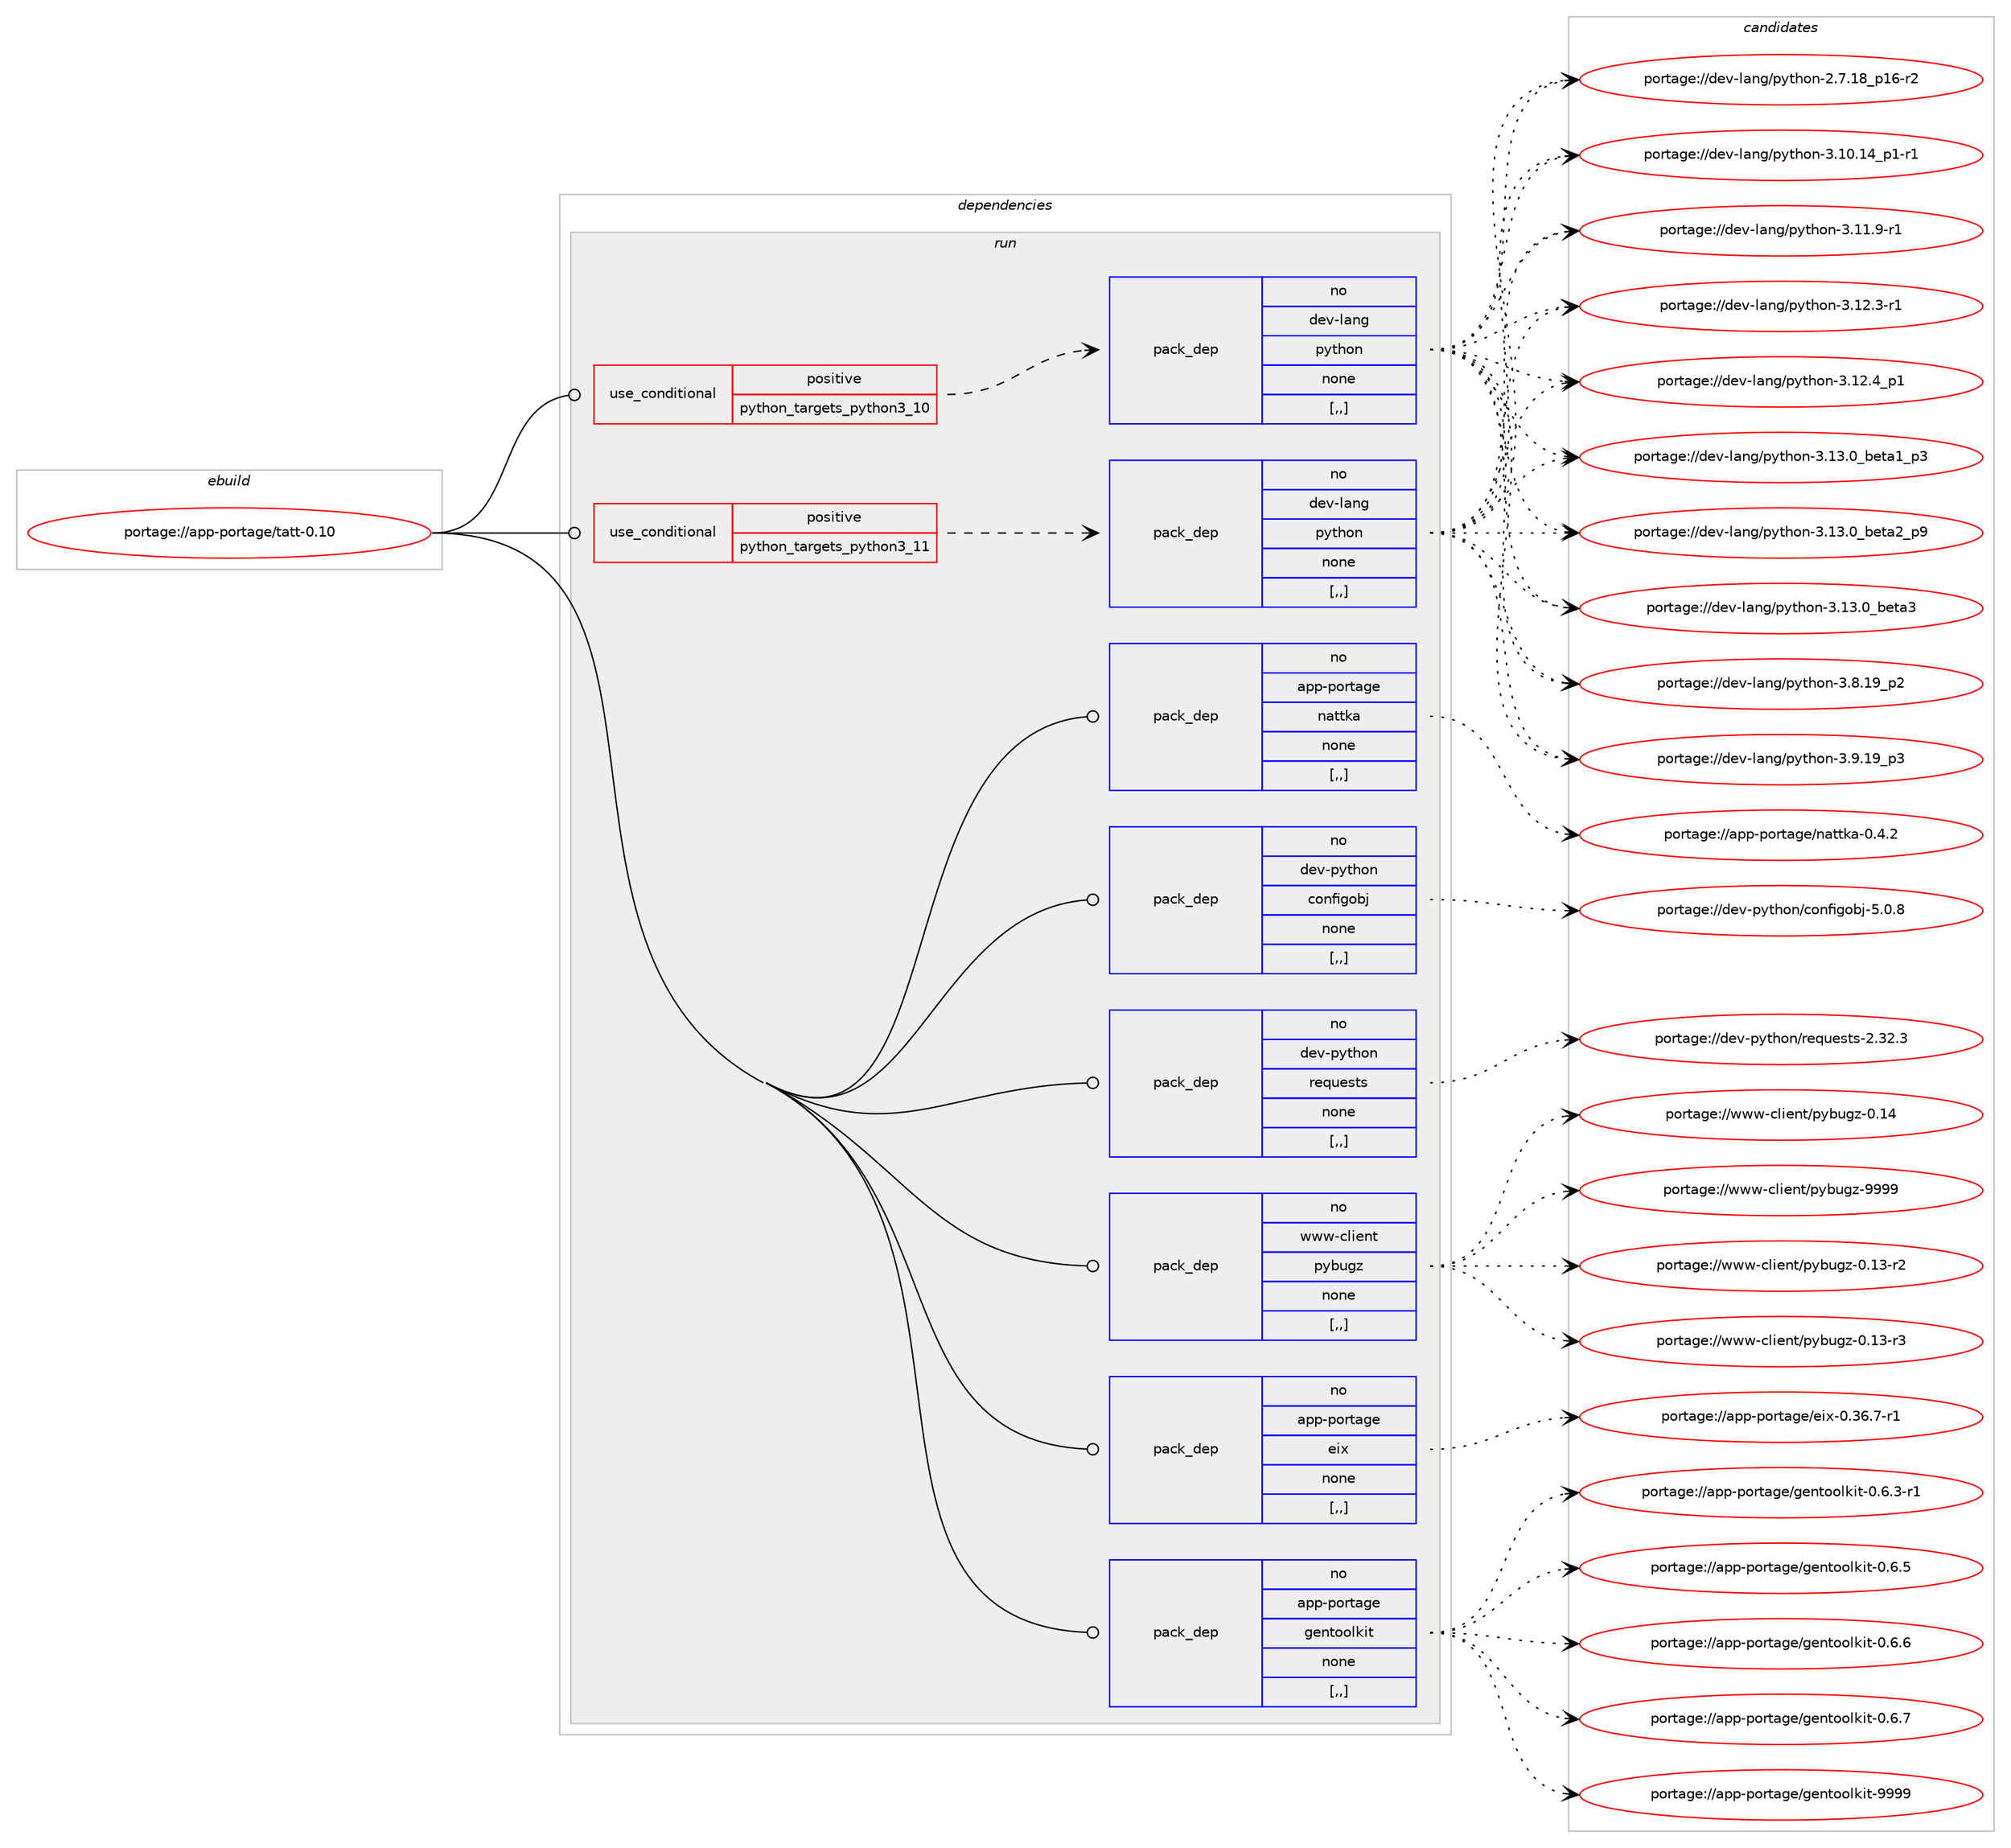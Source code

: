 digraph prolog {

# *************
# Graph options
# *************

newrank=true;
concentrate=true;
compound=true;
graph [rankdir=LR,fontname=Helvetica,fontsize=10,ranksep=1.5];#, ranksep=2.5, nodesep=0.2];
edge  [arrowhead=vee];
node  [fontname=Helvetica,fontsize=10];

# **********
# The ebuild
# **********

subgraph cluster_leftcol {
color=gray;
rank=same;
label=<<i>ebuild</i>>;
id [label="portage://app-portage/tatt-0.10", color=red, width=4, href="../app-portage/tatt-0.10.svg"];
}

# ****************
# The dependencies
# ****************

subgraph cluster_midcol {
color=gray;
label=<<i>dependencies</i>>;
subgraph cluster_compile {
fillcolor="#eeeeee";
style=filled;
label=<<i>compile</i>>;
}
subgraph cluster_compileandrun {
fillcolor="#eeeeee";
style=filled;
label=<<i>compile and run</i>>;
}
subgraph cluster_run {
fillcolor="#eeeeee";
style=filled;
label=<<i>run</i>>;
subgraph cond13878 {
dependency50084 [label=<<TABLE BORDER="0" CELLBORDER="1" CELLSPACING="0" CELLPADDING="4"><TR><TD ROWSPAN="3" CELLPADDING="10">use_conditional</TD></TR><TR><TD>positive</TD></TR><TR><TD>python_targets_python3_10</TD></TR></TABLE>>, shape=none, color=red];
subgraph pack35749 {
dependency50085 [label=<<TABLE BORDER="0" CELLBORDER="1" CELLSPACING="0" CELLPADDING="4" WIDTH="220"><TR><TD ROWSPAN="6" CELLPADDING="30">pack_dep</TD></TR><TR><TD WIDTH="110">no</TD></TR><TR><TD>dev-lang</TD></TR><TR><TD>python</TD></TR><TR><TD>none</TD></TR><TR><TD>[,,]</TD></TR></TABLE>>, shape=none, color=blue];
}
dependency50084:e -> dependency50085:w [weight=20,style="dashed",arrowhead="vee"];
}
id:e -> dependency50084:w [weight=20,style="solid",arrowhead="odot"];
subgraph cond13879 {
dependency50086 [label=<<TABLE BORDER="0" CELLBORDER="1" CELLSPACING="0" CELLPADDING="4"><TR><TD ROWSPAN="3" CELLPADDING="10">use_conditional</TD></TR><TR><TD>positive</TD></TR><TR><TD>python_targets_python3_11</TD></TR></TABLE>>, shape=none, color=red];
subgraph pack35750 {
dependency50087 [label=<<TABLE BORDER="0" CELLBORDER="1" CELLSPACING="0" CELLPADDING="4" WIDTH="220"><TR><TD ROWSPAN="6" CELLPADDING="30">pack_dep</TD></TR><TR><TD WIDTH="110">no</TD></TR><TR><TD>dev-lang</TD></TR><TR><TD>python</TD></TR><TR><TD>none</TD></TR><TR><TD>[,,]</TD></TR></TABLE>>, shape=none, color=blue];
}
dependency50086:e -> dependency50087:w [weight=20,style="dashed",arrowhead="vee"];
}
id:e -> dependency50086:w [weight=20,style="solid",arrowhead="odot"];
subgraph pack35751 {
dependency50088 [label=<<TABLE BORDER="0" CELLBORDER="1" CELLSPACING="0" CELLPADDING="4" WIDTH="220"><TR><TD ROWSPAN="6" CELLPADDING="30">pack_dep</TD></TR><TR><TD WIDTH="110">no</TD></TR><TR><TD>app-portage</TD></TR><TR><TD>eix</TD></TR><TR><TD>none</TD></TR><TR><TD>[,,]</TD></TR></TABLE>>, shape=none, color=blue];
}
id:e -> dependency50088:w [weight=20,style="solid",arrowhead="odot"];
subgraph pack35752 {
dependency50089 [label=<<TABLE BORDER="0" CELLBORDER="1" CELLSPACING="0" CELLPADDING="4" WIDTH="220"><TR><TD ROWSPAN="6" CELLPADDING="30">pack_dep</TD></TR><TR><TD WIDTH="110">no</TD></TR><TR><TD>app-portage</TD></TR><TR><TD>gentoolkit</TD></TR><TR><TD>none</TD></TR><TR><TD>[,,]</TD></TR></TABLE>>, shape=none, color=blue];
}
id:e -> dependency50089:w [weight=20,style="solid",arrowhead="odot"];
subgraph pack35753 {
dependency50090 [label=<<TABLE BORDER="0" CELLBORDER="1" CELLSPACING="0" CELLPADDING="4" WIDTH="220"><TR><TD ROWSPAN="6" CELLPADDING="30">pack_dep</TD></TR><TR><TD WIDTH="110">no</TD></TR><TR><TD>app-portage</TD></TR><TR><TD>nattka</TD></TR><TR><TD>none</TD></TR><TR><TD>[,,]</TD></TR></TABLE>>, shape=none, color=blue];
}
id:e -> dependency50090:w [weight=20,style="solid",arrowhead="odot"];
subgraph pack35754 {
dependency50091 [label=<<TABLE BORDER="0" CELLBORDER="1" CELLSPACING="0" CELLPADDING="4" WIDTH="220"><TR><TD ROWSPAN="6" CELLPADDING="30">pack_dep</TD></TR><TR><TD WIDTH="110">no</TD></TR><TR><TD>dev-python</TD></TR><TR><TD>configobj</TD></TR><TR><TD>none</TD></TR><TR><TD>[,,]</TD></TR></TABLE>>, shape=none, color=blue];
}
id:e -> dependency50091:w [weight=20,style="solid",arrowhead="odot"];
subgraph pack35755 {
dependency50092 [label=<<TABLE BORDER="0" CELLBORDER="1" CELLSPACING="0" CELLPADDING="4" WIDTH="220"><TR><TD ROWSPAN="6" CELLPADDING="30">pack_dep</TD></TR><TR><TD WIDTH="110">no</TD></TR><TR><TD>dev-python</TD></TR><TR><TD>requests</TD></TR><TR><TD>none</TD></TR><TR><TD>[,,]</TD></TR></TABLE>>, shape=none, color=blue];
}
id:e -> dependency50092:w [weight=20,style="solid",arrowhead="odot"];
subgraph pack35756 {
dependency50093 [label=<<TABLE BORDER="0" CELLBORDER="1" CELLSPACING="0" CELLPADDING="4" WIDTH="220"><TR><TD ROWSPAN="6" CELLPADDING="30">pack_dep</TD></TR><TR><TD WIDTH="110">no</TD></TR><TR><TD>www-client</TD></TR><TR><TD>pybugz</TD></TR><TR><TD>none</TD></TR><TR><TD>[,,]</TD></TR></TABLE>>, shape=none, color=blue];
}
id:e -> dependency50093:w [weight=20,style="solid",arrowhead="odot"];
}
}

# **************
# The candidates
# **************

subgraph cluster_choices {
rank=same;
color=gray;
label=<<i>candidates</i>>;

subgraph choice35749 {
color=black;
nodesep=1;
choice100101118451089711010347112121116104111110455046554649569511249544511450 [label="portage://dev-lang/python-2.7.18_p16-r2", color=red, width=4,href="../dev-lang/python-2.7.18_p16-r2.svg"];
choice100101118451089711010347112121116104111110455146494846495295112494511449 [label="portage://dev-lang/python-3.10.14_p1-r1", color=red, width=4,href="../dev-lang/python-3.10.14_p1-r1.svg"];
choice100101118451089711010347112121116104111110455146494946574511449 [label="portage://dev-lang/python-3.11.9-r1", color=red, width=4,href="../dev-lang/python-3.11.9-r1.svg"];
choice100101118451089711010347112121116104111110455146495046514511449 [label="portage://dev-lang/python-3.12.3-r1", color=red, width=4,href="../dev-lang/python-3.12.3-r1.svg"];
choice100101118451089711010347112121116104111110455146495046529511249 [label="portage://dev-lang/python-3.12.4_p1", color=red, width=4,href="../dev-lang/python-3.12.4_p1.svg"];
choice10010111845108971101034711212111610411111045514649514648959810111697499511251 [label="portage://dev-lang/python-3.13.0_beta1_p3", color=red, width=4,href="../dev-lang/python-3.13.0_beta1_p3.svg"];
choice10010111845108971101034711212111610411111045514649514648959810111697509511257 [label="portage://dev-lang/python-3.13.0_beta2_p9", color=red, width=4,href="../dev-lang/python-3.13.0_beta2_p9.svg"];
choice1001011184510897110103471121211161041111104551464951464895981011169751 [label="portage://dev-lang/python-3.13.0_beta3", color=red, width=4,href="../dev-lang/python-3.13.0_beta3.svg"];
choice100101118451089711010347112121116104111110455146564649579511250 [label="portage://dev-lang/python-3.8.19_p2", color=red, width=4,href="../dev-lang/python-3.8.19_p2.svg"];
choice100101118451089711010347112121116104111110455146574649579511251 [label="portage://dev-lang/python-3.9.19_p3", color=red, width=4,href="../dev-lang/python-3.9.19_p3.svg"];
dependency50085:e -> choice100101118451089711010347112121116104111110455046554649569511249544511450:w [style=dotted,weight="100"];
dependency50085:e -> choice100101118451089711010347112121116104111110455146494846495295112494511449:w [style=dotted,weight="100"];
dependency50085:e -> choice100101118451089711010347112121116104111110455146494946574511449:w [style=dotted,weight="100"];
dependency50085:e -> choice100101118451089711010347112121116104111110455146495046514511449:w [style=dotted,weight="100"];
dependency50085:e -> choice100101118451089711010347112121116104111110455146495046529511249:w [style=dotted,weight="100"];
dependency50085:e -> choice10010111845108971101034711212111610411111045514649514648959810111697499511251:w [style=dotted,weight="100"];
dependency50085:e -> choice10010111845108971101034711212111610411111045514649514648959810111697509511257:w [style=dotted,weight="100"];
dependency50085:e -> choice1001011184510897110103471121211161041111104551464951464895981011169751:w [style=dotted,weight="100"];
dependency50085:e -> choice100101118451089711010347112121116104111110455146564649579511250:w [style=dotted,weight="100"];
dependency50085:e -> choice100101118451089711010347112121116104111110455146574649579511251:w [style=dotted,weight="100"];
}
subgraph choice35750 {
color=black;
nodesep=1;
choice100101118451089711010347112121116104111110455046554649569511249544511450 [label="portage://dev-lang/python-2.7.18_p16-r2", color=red, width=4,href="../dev-lang/python-2.7.18_p16-r2.svg"];
choice100101118451089711010347112121116104111110455146494846495295112494511449 [label="portage://dev-lang/python-3.10.14_p1-r1", color=red, width=4,href="../dev-lang/python-3.10.14_p1-r1.svg"];
choice100101118451089711010347112121116104111110455146494946574511449 [label="portage://dev-lang/python-3.11.9-r1", color=red, width=4,href="../dev-lang/python-3.11.9-r1.svg"];
choice100101118451089711010347112121116104111110455146495046514511449 [label="portage://dev-lang/python-3.12.3-r1", color=red, width=4,href="../dev-lang/python-3.12.3-r1.svg"];
choice100101118451089711010347112121116104111110455146495046529511249 [label="portage://dev-lang/python-3.12.4_p1", color=red, width=4,href="../dev-lang/python-3.12.4_p1.svg"];
choice10010111845108971101034711212111610411111045514649514648959810111697499511251 [label="portage://dev-lang/python-3.13.0_beta1_p3", color=red, width=4,href="../dev-lang/python-3.13.0_beta1_p3.svg"];
choice10010111845108971101034711212111610411111045514649514648959810111697509511257 [label="portage://dev-lang/python-3.13.0_beta2_p9", color=red, width=4,href="../dev-lang/python-3.13.0_beta2_p9.svg"];
choice1001011184510897110103471121211161041111104551464951464895981011169751 [label="portage://dev-lang/python-3.13.0_beta3", color=red, width=4,href="../dev-lang/python-3.13.0_beta3.svg"];
choice100101118451089711010347112121116104111110455146564649579511250 [label="portage://dev-lang/python-3.8.19_p2", color=red, width=4,href="../dev-lang/python-3.8.19_p2.svg"];
choice100101118451089711010347112121116104111110455146574649579511251 [label="portage://dev-lang/python-3.9.19_p3", color=red, width=4,href="../dev-lang/python-3.9.19_p3.svg"];
dependency50087:e -> choice100101118451089711010347112121116104111110455046554649569511249544511450:w [style=dotted,weight="100"];
dependency50087:e -> choice100101118451089711010347112121116104111110455146494846495295112494511449:w [style=dotted,weight="100"];
dependency50087:e -> choice100101118451089711010347112121116104111110455146494946574511449:w [style=dotted,weight="100"];
dependency50087:e -> choice100101118451089711010347112121116104111110455146495046514511449:w [style=dotted,weight="100"];
dependency50087:e -> choice100101118451089711010347112121116104111110455146495046529511249:w [style=dotted,weight="100"];
dependency50087:e -> choice10010111845108971101034711212111610411111045514649514648959810111697499511251:w [style=dotted,weight="100"];
dependency50087:e -> choice10010111845108971101034711212111610411111045514649514648959810111697509511257:w [style=dotted,weight="100"];
dependency50087:e -> choice1001011184510897110103471121211161041111104551464951464895981011169751:w [style=dotted,weight="100"];
dependency50087:e -> choice100101118451089711010347112121116104111110455146564649579511250:w [style=dotted,weight="100"];
dependency50087:e -> choice100101118451089711010347112121116104111110455146574649579511251:w [style=dotted,weight="100"];
}
subgraph choice35751 {
color=black;
nodesep=1;
choice97112112451121111141169710310147101105120454846515446554511449 [label="portage://app-portage/eix-0.36.7-r1", color=red, width=4,href="../app-portage/eix-0.36.7-r1.svg"];
dependency50088:e -> choice97112112451121111141169710310147101105120454846515446554511449:w [style=dotted,weight="100"];
}
subgraph choice35752 {
color=black;
nodesep=1;
choice971121124511211111411697103101471031011101161111111081071051164548465446514511449 [label="portage://app-portage/gentoolkit-0.6.3-r1", color=red, width=4,href="../app-portage/gentoolkit-0.6.3-r1.svg"];
choice97112112451121111141169710310147103101110116111111108107105116454846544653 [label="portage://app-portage/gentoolkit-0.6.5", color=red, width=4,href="../app-portage/gentoolkit-0.6.5.svg"];
choice97112112451121111141169710310147103101110116111111108107105116454846544654 [label="portage://app-portage/gentoolkit-0.6.6", color=red, width=4,href="../app-portage/gentoolkit-0.6.6.svg"];
choice97112112451121111141169710310147103101110116111111108107105116454846544655 [label="portage://app-portage/gentoolkit-0.6.7", color=red, width=4,href="../app-portage/gentoolkit-0.6.7.svg"];
choice971121124511211111411697103101471031011101161111111081071051164557575757 [label="portage://app-portage/gentoolkit-9999", color=red, width=4,href="../app-portage/gentoolkit-9999.svg"];
dependency50089:e -> choice971121124511211111411697103101471031011101161111111081071051164548465446514511449:w [style=dotted,weight="100"];
dependency50089:e -> choice97112112451121111141169710310147103101110116111111108107105116454846544653:w [style=dotted,weight="100"];
dependency50089:e -> choice97112112451121111141169710310147103101110116111111108107105116454846544654:w [style=dotted,weight="100"];
dependency50089:e -> choice97112112451121111141169710310147103101110116111111108107105116454846544655:w [style=dotted,weight="100"];
dependency50089:e -> choice971121124511211111411697103101471031011101161111111081071051164557575757:w [style=dotted,weight="100"];
}
subgraph choice35753 {
color=black;
nodesep=1;
choice971121124511211111411697103101471109711611610797454846524650 [label="portage://app-portage/nattka-0.4.2", color=red, width=4,href="../app-portage/nattka-0.4.2.svg"];
dependency50090:e -> choice971121124511211111411697103101471109711611610797454846524650:w [style=dotted,weight="100"];
}
subgraph choice35754 {
color=black;
nodesep=1;
choice10010111845112121116104111110479911111010210510311198106455346484656 [label="portage://dev-python/configobj-5.0.8", color=red, width=4,href="../dev-python/configobj-5.0.8.svg"];
dependency50091:e -> choice10010111845112121116104111110479911111010210510311198106455346484656:w [style=dotted,weight="100"];
}
subgraph choice35755 {
color=black;
nodesep=1;
choice100101118451121211161041111104711410111311710111511611545504651504651 [label="portage://dev-python/requests-2.32.3", color=red, width=4,href="../dev-python/requests-2.32.3.svg"];
dependency50092:e -> choice100101118451121211161041111104711410111311710111511611545504651504651:w [style=dotted,weight="100"];
}
subgraph choice35756 {
color=black;
nodesep=1;
choice1191191194599108105101110116471121219811710312245484649514511450 [label="portage://www-client/pybugz-0.13-r2", color=red, width=4,href="../www-client/pybugz-0.13-r2.svg"];
choice1191191194599108105101110116471121219811710312245484649514511451 [label="portage://www-client/pybugz-0.13-r3", color=red, width=4,href="../www-client/pybugz-0.13-r3.svg"];
choice119119119459910810510111011647112121981171031224548464952 [label="portage://www-client/pybugz-0.14", color=red, width=4,href="../www-client/pybugz-0.14.svg"];
choice119119119459910810510111011647112121981171031224557575757 [label="portage://www-client/pybugz-9999", color=red, width=4,href="../www-client/pybugz-9999.svg"];
dependency50093:e -> choice1191191194599108105101110116471121219811710312245484649514511450:w [style=dotted,weight="100"];
dependency50093:e -> choice1191191194599108105101110116471121219811710312245484649514511451:w [style=dotted,weight="100"];
dependency50093:e -> choice119119119459910810510111011647112121981171031224548464952:w [style=dotted,weight="100"];
dependency50093:e -> choice119119119459910810510111011647112121981171031224557575757:w [style=dotted,weight="100"];
}
}

}
